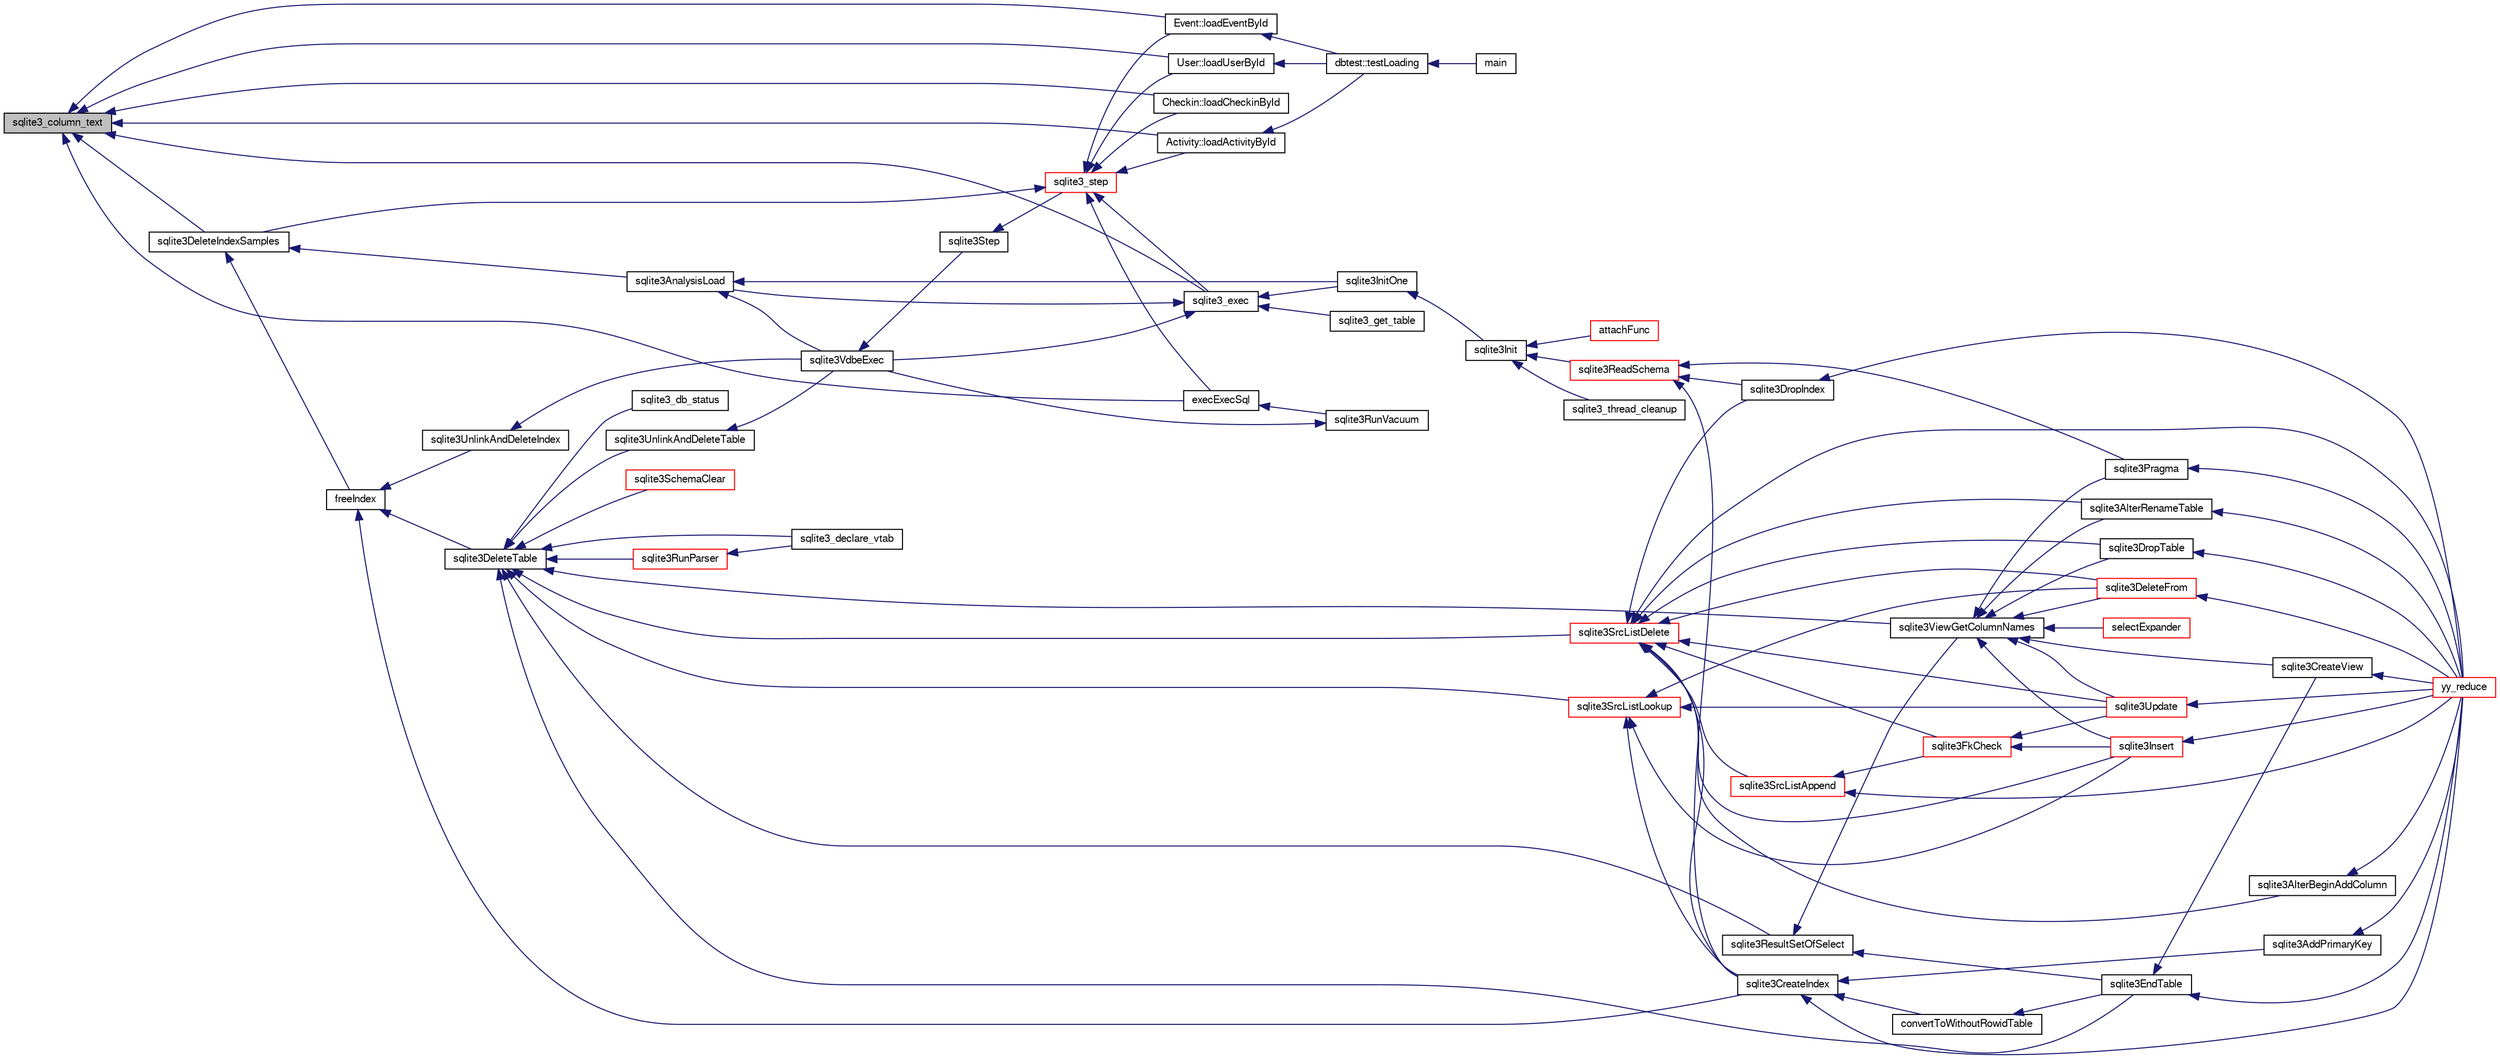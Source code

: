 digraph "sqlite3_column_text"
{
  edge [fontname="FreeSans",fontsize="10",labelfontname="FreeSans",labelfontsize="10"];
  node [fontname="FreeSans",fontsize="10",shape=record];
  rankdir="LR";
  Node20347 [label="sqlite3_column_text",height=0.2,width=0.4,color="black", fillcolor="grey75", style="filled", fontcolor="black"];
  Node20347 -> Node20348 [dir="back",color="midnightblue",fontsize="10",style="solid",fontname="FreeSans"];
  Node20348 [label="Activity::loadActivityById",height=0.2,width=0.4,color="black", fillcolor="white", style="filled",URL="$classActivity.html#abe4ffb4f08a47212ebf9013259d9e7fd"];
  Node20348 -> Node20349 [dir="back",color="midnightblue",fontsize="10",style="solid",fontname="FreeSans"];
  Node20349 [label="dbtest::testLoading",height=0.2,width=0.4,color="black", fillcolor="white", style="filled",URL="$classdbtest.html#a6f98d82a2c8e2b9040848763504ddae1"];
  Node20349 -> Node20350 [dir="back",color="midnightblue",fontsize="10",style="solid",fontname="FreeSans"];
  Node20350 [label="main",height=0.2,width=0.4,color="black", fillcolor="white", style="filled",URL="$test_8cpp.html#ae66f6b31b5ad750f1fe042a706a4e3d4"];
  Node20347 -> Node20351 [dir="back",color="midnightblue",fontsize="10",style="solid",fontname="FreeSans"];
  Node20351 [label="Checkin::loadCheckinById",height=0.2,width=0.4,color="black", fillcolor="white", style="filled",URL="$classCheckin.html#a3461f70ea6c68475225f2a07f78a21e0"];
  Node20347 -> Node20352 [dir="back",color="midnightblue",fontsize="10",style="solid",fontname="FreeSans"];
  Node20352 [label="Event::loadEventById",height=0.2,width=0.4,color="black", fillcolor="white", style="filled",URL="$classEvent.html#afa66cea33f722dbeecb69cc98fdea055"];
  Node20352 -> Node20349 [dir="back",color="midnightblue",fontsize="10",style="solid",fontname="FreeSans"];
  Node20347 -> Node20353 [dir="back",color="midnightblue",fontsize="10",style="solid",fontname="FreeSans"];
  Node20353 [label="sqlite3DeleteIndexSamples",height=0.2,width=0.4,color="black", fillcolor="white", style="filled",URL="$sqlite3_8c.html#aaeda0302fbf61397ec009f65bed047ef"];
  Node20353 -> Node20354 [dir="back",color="midnightblue",fontsize="10",style="solid",fontname="FreeSans"];
  Node20354 [label="sqlite3AnalysisLoad",height=0.2,width=0.4,color="black", fillcolor="white", style="filled",URL="$sqlite3_8c.html#a48a2301c27e1d3d68708b9b8761b5a01"];
  Node20354 -> Node20355 [dir="back",color="midnightblue",fontsize="10",style="solid",fontname="FreeSans"];
  Node20355 [label="sqlite3VdbeExec",height=0.2,width=0.4,color="black", fillcolor="white", style="filled",URL="$sqlite3_8c.html#a8ce40a614bdc56719c4d642b1e4dfb21"];
  Node20355 -> Node20356 [dir="back",color="midnightblue",fontsize="10",style="solid",fontname="FreeSans"];
  Node20356 [label="sqlite3Step",height=0.2,width=0.4,color="black", fillcolor="white", style="filled",URL="$sqlite3_8c.html#a3f2872e873e2758a4beedad1d5113554"];
  Node20356 -> Node20357 [dir="back",color="midnightblue",fontsize="10",style="solid",fontname="FreeSans"];
  Node20357 [label="sqlite3_step",height=0.2,width=0.4,color="red", fillcolor="white", style="filled",URL="$sqlite3_8h.html#ac1e491ce36b7471eb28387f7d3c74334"];
  Node20357 -> Node20348 [dir="back",color="midnightblue",fontsize="10",style="solid",fontname="FreeSans"];
  Node20357 -> Node20351 [dir="back",color="midnightblue",fontsize="10",style="solid",fontname="FreeSans"];
  Node20357 -> Node20352 [dir="back",color="midnightblue",fontsize="10",style="solid",fontname="FreeSans"];
  Node20357 -> Node20353 [dir="back",color="midnightblue",fontsize="10",style="solid",fontname="FreeSans"];
  Node20357 -> Node20374 [dir="back",color="midnightblue",fontsize="10",style="solid",fontname="FreeSans"];
  Node20374 [label="sqlite3_exec",height=0.2,width=0.4,color="black", fillcolor="white", style="filled",URL="$sqlite3_8h.html#a97487ec8150e0bcc8fa392ab8f0e24db"];
  Node20374 -> Node20355 [dir="back",color="midnightblue",fontsize="10",style="solid",fontname="FreeSans"];
  Node20374 -> Node20354 [dir="back",color="midnightblue",fontsize="10",style="solid",fontname="FreeSans"];
  Node20374 -> Node20375 [dir="back",color="midnightblue",fontsize="10",style="solid",fontname="FreeSans"];
  Node20375 [label="sqlite3InitOne",height=0.2,width=0.4,color="black", fillcolor="white", style="filled",URL="$sqlite3_8c.html#ac4318b25df65269906b0379251fe9b85"];
  Node20375 -> Node20376 [dir="back",color="midnightblue",fontsize="10",style="solid",fontname="FreeSans"];
  Node20376 [label="sqlite3Init",height=0.2,width=0.4,color="black", fillcolor="white", style="filled",URL="$sqlite3_8c.html#aed74e3dc765631a833f522f425ff5a48"];
  Node20376 -> Node20377 [dir="back",color="midnightblue",fontsize="10",style="solid",fontname="FreeSans"];
  Node20377 [label="attachFunc",height=0.2,width=0.4,color="red", fillcolor="white", style="filled",URL="$sqlite3_8c.html#a69cb751a7da501b9a0aa37e0d7c3eaf7"];
  Node20376 -> Node20381 [dir="back",color="midnightblue",fontsize="10",style="solid",fontname="FreeSans"];
  Node20381 [label="sqlite3ReadSchema",height=0.2,width=0.4,color="red", fillcolor="white", style="filled",URL="$sqlite3_8c.html#ac41a97f30334f7d35b2b5713097eca90"];
  Node20381 -> Node20388 [dir="back",color="midnightblue",fontsize="10",style="solid",fontname="FreeSans"];
  Node20388 [label="sqlite3CreateIndex",height=0.2,width=0.4,color="black", fillcolor="white", style="filled",URL="$sqlite3_8c.html#a8dbe5e590ab6c58a8c45f34f7c81e825"];
  Node20388 -> Node20389 [dir="back",color="midnightblue",fontsize="10",style="solid",fontname="FreeSans"];
  Node20389 [label="sqlite3AddPrimaryKey",height=0.2,width=0.4,color="black", fillcolor="white", style="filled",URL="$sqlite3_8c.html#af2b0672c3379d2a7d927d210ae0ade62"];
  Node20389 -> Node20379 [dir="back",color="midnightblue",fontsize="10",style="solid",fontname="FreeSans"];
  Node20379 [label="yy_reduce",height=0.2,width=0.4,color="red", fillcolor="white", style="filled",URL="$sqlite3_8c.html#a7c419a9b25711c666a9a2449ef377f14"];
  Node20388 -> Node20390 [dir="back",color="midnightblue",fontsize="10",style="solid",fontname="FreeSans"];
  Node20390 [label="convertToWithoutRowidTable",height=0.2,width=0.4,color="black", fillcolor="white", style="filled",URL="$sqlite3_8c.html#a0d41effc4e4a0ba740429a08f6747313"];
  Node20390 -> Node20391 [dir="back",color="midnightblue",fontsize="10",style="solid",fontname="FreeSans"];
  Node20391 [label="sqlite3EndTable",height=0.2,width=0.4,color="black", fillcolor="white", style="filled",URL="$sqlite3_8c.html#a7b5f2c66c0f0b6f819d970ca389768b0"];
  Node20391 -> Node20392 [dir="back",color="midnightblue",fontsize="10",style="solid",fontname="FreeSans"];
  Node20392 [label="sqlite3CreateView",height=0.2,width=0.4,color="black", fillcolor="white", style="filled",URL="$sqlite3_8c.html#a9d85cb00ff71dee5cd9a019503a6982e"];
  Node20392 -> Node20379 [dir="back",color="midnightblue",fontsize="10",style="solid",fontname="FreeSans"];
  Node20391 -> Node20379 [dir="back",color="midnightblue",fontsize="10",style="solid",fontname="FreeSans"];
  Node20388 -> Node20379 [dir="back",color="midnightblue",fontsize="10",style="solid",fontname="FreeSans"];
  Node20381 -> Node20473 [dir="back",color="midnightblue",fontsize="10",style="solid",fontname="FreeSans"];
  Node20473 [label="sqlite3DropIndex",height=0.2,width=0.4,color="black", fillcolor="white", style="filled",URL="$sqlite3_8c.html#a3ffd2536f34a0cf6d427710b06b71e83"];
  Node20473 -> Node20379 [dir="back",color="midnightblue",fontsize="10",style="solid",fontname="FreeSans"];
  Node20381 -> Node20427 [dir="back",color="midnightblue",fontsize="10",style="solid",fontname="FreeSans"];
  Node20427 [label="sqlite3Pragma",height=0.2,width=0.4,color="black", fillcolor="white", style="filled",URL="$sqlite3_8c.html#a111391370f58f8e6a6eca51fd34d62ed"];
  Node20427 -> Node20379 [dir="back",color="midnightblue",fontsize="10",style="solid",fontname="FreeSans"];
  Node20376 -> Node20475 [dir="back",color="midnightblue",fontsize="10",style="solid",fontname="FreeSans"];
  Node20475 [label="sqlite3_thread_cleanup",height=0.2,width=0.4,color="black", fillcolor="white", style="filled",URL="$sqlite3_8h.html#a34980c829db84f02e1a1599063469f06"];
  Node20374 -> Node20476 [dir="back",color="midnightblue",fontsize="10",style="solid",fontname="FreeSans"];
  Node20476 [label="sqlite3_get_table",height=0.2,width=0.4,color="black", fillcolor="white", style="filled",URL="$sqlite3_8h.html#a5effeac4e12df57beaa35c5be1f61579"];
  Node20357 -> Node20478 [dir="back",color="midnightblue",fontsize="10",style="solid",fontname="FreeSans"];
  Node20478 [label="execExecSql",height=0.2,width=0.4,color="black", fillcolor="white", style="filled",URL="$sqlite3_8c.html#ac1be09a6c047f21133d16378d301e0d4"];
  Node20478 -> Node20479 [dir="back",color="midnightblue",fontsize="10",style="solid",fontname="FreeSans"];
  Node20479 [label="sqlite3RunVacuum",height=0.2,width=0.4,color="black", fillcolor="white", style="filled",URL="$sqlite3_8c.html#a5e83ddc7b3e7e8e79ad5d1fc92de1d2f"];
  Node20479 -> Node20355 [dir="back",color="midnightblue",fontsize="10",style="solid",fontname="FreeSans"];
  Node20357 -> Node20481 [dir="back",color="midnightblue",fontsize="10",style="solid",fontname="FreeSans"];
  Node20481 [label="User::loadUserById",height=0.2,width=0.4,color="black", fillcolor="white", style="filled",URL="$classUser.html#a863377665b7fb83c5547dcf9727f5092"];
  Node20481 -> Node20349 [dir="back",color="midnightblue",fontsize="10",style="solid",fontname="FreeSans"];
  Node20354 -> Node20375 [dir="back",color="midnightblue",fontsize="10",style="solid",fontname="FreeSans"];
  Node20353 -> Node20485 [dir="back",color="midnightblue",fontsize="10",style="solid",fontname="FreeSans"];
  Node20485 [label="freeIndex",height=0.2,width=0.4,color="black", fillcolor="white", style="filled",URL="$sqlite3_8c.html#a00907c99c18d5bcb9d0b38c077146c31"];
  Node20485 -> Node20486 [dir="back",color="midnightblue",fontsize="10",style="solid",fontname="FreeSans"];
  Node20486 [label="sqlite3UnlinkAndDeleteIndex",height=0.2,width=0.4,color="black", fillcolor="white", style="filled",URL="$sqlite3_8c.html#a889f2dcb438c56db37a6d61e9f25e244"];
  Node20486 -> Node20355 [dir="back",color="midnightblue",fontsize="10",style="solid",fontname="FreeSans"];
  Node20485 -> Node20487 [dir="back",color="midnightblue",fontsize="10",style="solid",fontname="FreeSans"];
  Node20487 [label="sqlite3DeleteTable",height=0.2,width=0.4,color="black", fillcolor="white", style="filled",URL="$sqlite3_8c.html#a7fd3d507375a381a3807f92735318973"];
  Node20487 -> Node20488 [dir="back",color="midnightblue",fontsize="10",style="solid",fontname="FreeSans"];
  Node20488 [label="sqlite3_db_status",height=0.2,width=0.4,color="black", fillcolor="white", style="filled",URL="$sqlite3_8h.html#ab64e8333313ee2e44116842711818940"];
  Node20487 -> Node20489 [dir="back",color="midnightblue",fontsize="10",style="solid",fontname="FreeSans"];
  Node20489 [label="sqlite3UnlinkAndDeleteTable",height=0.2,width=0.4,color="black", fillcolor="white", style="filled",URL="$sqlite3_8c.html#a9733677716a49de464f86fff164e9a1b"];
  Node20489 -> Node20355 [dir="back",color="midnightblue",fontsize="10",style="solid",fontname="FreeSans"];
  Node20487 -> Node20391 [dir="back",color="midnightblue",fontsize="10",style="solid",fontname="FreeSans"];
  Node20487 -> Node20426 [dir="back",color="midnightblue",fontsize="10",style="solid",fontname="FreeSans"];
  Node20426 [label="sqlite3ViewGetColumnNames",height=0.2,width=0.4,color="black", fillcolor="white", style="filled",URL="$sqlite3_8c.html#aebc7cd8d9e2bd174ae0a60363d3f6ce8"];
  Node20426 -> Node20385 [dir="back",color="midnightblue",fontsize="10",style="solid",fontname="FreeSans"];
  Node20385 [label="sqlite3AlterRenameTable",height=0.2,width=0.4,color="black", fillcolor="white", style="filled",URL="$sqlite3_8c.html#aa5cfdb507ff74e559f2efb0318c96d2c"];
  Node20385 -> Node20379 [dir="back",color="midnightblue",fontsize="10",style="solid",fontname="FreeSans"];
  Node20426 -> Node20392 [dir="back",color="midnightblue",fontsize="10",style="solid",fontname="FreeSans"];
  Node20426 -> Node20387 [dir="back",color="midnightblue",fontsize="10",style="solid",fontname="FreeSans"];
  Node20387 [label="sqlite3DropTable",height=0.2,width=0.4,color="black", fillcolor="white", style="filled",URL="$sqlite3_8c.html#a5534f77364b5568783c0e50db3c9defb"];
  Node20387 -> Node20379 [dir="back",color="midnightblue",fontsize="10",style="solid",fontname="FreeSans"];
  Node20426 -> Node20394 [dir="back",color="midnightblue",fontsize="10",style="solid",fontname="FreeSans"];
  Node20394 [label="sqlite3DeleteFrom",height=0.2,width=0.4,color="red", fillcolor="white", style="filled",URL="$sqlite3_8c.html#ab9b4b45349188b49eabb23f94608a091"];
  Node20394 -> Node20379 [dir="back",color="midnightblue",fontsize="10",style="solid",fontname="FreeSans"];
  Node20426 -> Node20403 [dir="back",color="midnightblue",fontsize="10",style="solid",fontname="FreeSans"];
  Node20403 [label="sqlite3Insert",height=0.2,width=0.4,color="red", fillcolor="white", style="filled",URL="$sqlite3_8c.html#a5b17c9c2000bae6bdff8e6be48d7dc2b"];
  Node20403 -> Node20379 [dir="back",color="midnightblue",fontsize="10",style="solid",fontname="FreeSans"];
  Node20426 -> Node20427 [dir="back",color="midnightblue",fontsize="10",style="solid",fontname="FreeSans"];
  Node20426 -> Node20410 [dir="back",color="midnightblue",fontsize="10",style="solid",fontname="FreeSans"];
  Node20410 [label="selectExpander",height=0.2,width=0.4,color="red", fillcolor="white", style="filled",URL="$sqlite3_8c.html#abee977318fbf74531340c6e41b0ca953"];
  Node20426 -> Node20404 [dir="back",color="midnightblue",fontsize="10",style="solid",fontname="FreeSans"];
  Node20404 [label="sqlite3Update",height=0.2,width=0.4,color="red", fillcolor="white", style="filled",URL="$sqlite3_8c.html#ac5aa67c46e8cc8174566fabe6809fafa"];
  Node20404 -> Node20379 [dir="back",color="midnightblue",fontsize="10",style="solid",fontname="FreeSans"];
  Node20487 -> Node20490 [dir="back",color="midnightblue",fontsize="10",style="solid",fontname="FreeSans"];
  Node20490 [label="sqlite3SrcListDelete",height=0.2,width=0.4,color="red", fillcolor="white", style="filled",URL="$sqlite3_8c.html#acc250a3e5e7fd8889a16a9f28e3e7312"];
  Node20490 -> Node20385 [dir="back",color="midnightblue",fontsize="10",style="solid",fontname="FreeSans"];
  Node20490 -> Node20386 [dir="back",color="midnightblue",fontsize="10",style="solid",fontname="FreeSans"];
  Node20386 [label="sqlite3AlterBeginAddColumn",height=0.2,width=0.4,color="black", fillcolor="white", style="filled",URL="$sqlite3_8c.html#a884f7bc342f8753d938ae1f1b9157d2d"];
  Node20386 -> Node20379 [dir="back",color="midnightblue",fontsize="10",style="solid",fontname="FreeSans"];
  Node20490 -> Node20387 [dir="back",color="midnightblue",fontsize="10",style="solid",fontname="FreeSans"];
  Node20490 -> Node20388 [dir="back",color="midnightblue",fontsize="10",style="solid",fontname="FreeSans"];
  Node20490 -> Node20473 [dir="back",color="midnightblue",fontsize="10",style="solid",fontname="FreeSans"];
  Node20490 -> Node20491 [dir="back",color="midnightblue",fontsize="10",style="solid",fontname="FreeSans"];
  Node20491 [label="sqlite3SrcListAppend",height=0.2,width=0.4,color="red", fillcolor="white", style="filled",URL="$sqlite3_8c.html#a2d72a77bc508ef9a3e4a7f9af34d4fce"];
  Node20491 -> Node20423 [dir="back",color="midnightblue",fontsize="10",style="solid",fontname="FreeSans"];
  Node20423 [label="sqlite3FkCheck",height=0.2,width=0.4,color="red", fillcolor="white", style="filled",URL="$sqlite3_8c.html#aa38fb76c7d6f48f19772877a41703b92"];
  Node20423 -> Node20403 [dir="back",color="midnightblue",fontsize="10",style="solid",fontname="FreeSans"];
  Node20423 -> Node20404 [dir="back",color="midnightblue",fontsize="10",style="solid",fontname="FreeSans"];
  Node20491 -> Node20379 [dir="back",color="midnightblue",fontsize="10",style="solid",fontname="FreeSans"];
  Node20490 -> Node20394 [dir="back",color="midnightblue",fontsize="10",style="solid",fontname="FreeSans"];
  Node20490 -> Node20423 [dir="back",color="midnightblue",fontsize="10",style="solid",fontname="FreeSans"];
  Node20490 -> Node20403 [dir="back",color="midnightblue",fontsize="10",style="solid",fontname="FreeSans"];
  Node20490 -> Node20404 [dir="back",color="midnightblue",fontsize="10",style="solid",fontname="FreeSans"];
  Node20490 -> Node20379 [dir="back",color="midnightblue",fontsize="10",style="solid",fontname="FreeSans"];
  Node20487 -> Node20557 [dir="back",color="midnightblue",fontsize="10",style="solid",fontname="FreeSans"];
  Node20557 [label="sqlite3SchemaClear",height=0.2,width=0.4,color="red", fillcolor="white", style="filled",URL="$sqlite3_8c.html#a927c603430267e42c56ab38ca221322a"];
  Node20487 -> Node20393 [dir="back",color="midnightblue",fontsize="10",style="solid",fontname="FreeSans"];
  Node20393 [label="sqlite3SrcListLookup",height=0.2,width=0.4,color="red", fillcolor="white", style="filled",URL="$sqlite3_8c.html#a6354fab5d5d3aa8a721e43d480c16701"];
  Node20393 -> Node20388 [dir="back",color="midnightblue",fontsize="10",style="solid",fontname="FreeSans"];
  Node20393 -> Node20394 [dir="back",color="midnightblue",fontsize="10",style="solid",fontname="FreeSans"];
  Node20393 -> Node20403 [dir="back",color="midnightblue",fontsize="10",style="solid",fontname="FreeSans"];
  Node20393 -> Node20404 [dir="back",color="midnightblue",fontsize="10",style="solid",fontname="FreeSans"];
  Node20487 -> Node20425 [dir="back",color="midnightblue",fontsize="10",style="solid",fontname="FreeSans"];
  Node20425 [label="sqlite3ResultSetOfSelect",height=0.2,width=0.4,color="black", fillcolor="white", style="filled",URL="$sqlite3_8c.html#ade35a86757654a36498d74152aa2fda8"];
  Node20425 -> Node20391 [dir="back",color="midnightblue",fontsize="10",style="solid",fontname="FreeSans"];
  Node20425 -> Node20426 [dir="back",color="midnightblue",fontsize="10",style="solid",fontname="FreeSans"];
  Node20487 -> Node20546 [dir="back",color="midnightblue",fontsize="10",style="solid",fontname="FreeSans"];
  Node20546 [label="sqlite3_declare_vtab",height=0.2,width=0.4,color="black", fillcolor="white", style="filled",URL="$sqlite3_8h.html#a65393c41da76ae1470a7c7f4b4aca600"];
  Node20487 -> Node20525 [dir="back",color="midnightblue",fontsize="10",style="solid",fontname="FreeSans"];
  Node20525 [label="sqlite3RunParser",height=0.2,width=0.4,color="red", fillcolor="white", style="filled",URL="$sqlite3_8c.html#a174f16a9adcc64bf971bae4a5ffa3488"];
  Node20525 -> Node20546 [dir="back",color="midnightblue",fontsize="10",style="solid",fontname="FreeSans"];
  Node20485 -> Node20388 [dir="back",color="midnightblue",fontsize="10",style="solid",fontname="FreeSans"];
  Node20347 -> Node20374 [dir="back",color="midnightblue",fontsize="10",style="solid",fontname="FreeSans"];
  Node20347 -> Node20478 [dir="back",color="midnightblue",fontsize="10",style="solid",fontname="FreeSans"];
  Node20347 -> Node20481 [dir="back",color="midnightblue",fontsize="10",style="solid",fontname="FreeSans"];
}
